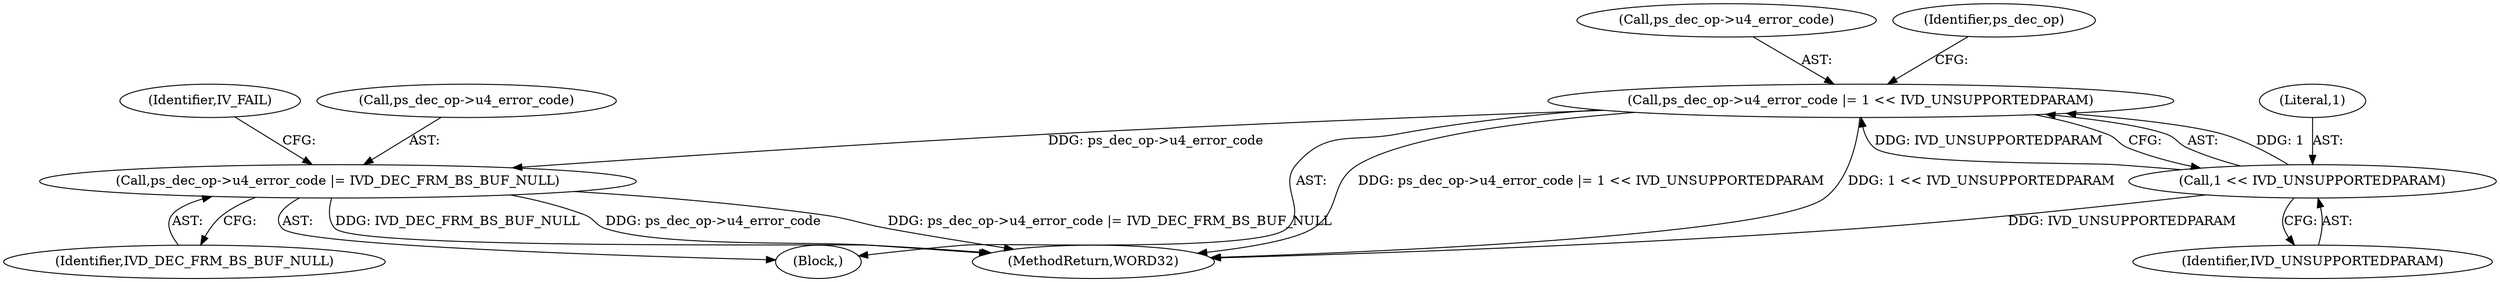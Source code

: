 digraph "0_Android_7554755536019e439433c515eeb44e701fb3bfb2@pointer" {
"1000273" [label="(Call,ps_dec_op->u4_error_code |= IVD_DEC_FRM_BS_BUF_NULL)"];
"1000266" [label="(Call,ps_dec_op->u4_error_code |= 1 << IVD_UNSUPPORTEDPARAM)"];
"1000270" [label="(Call,1 << IVD_UNSUPPORTEDPARAM)"];
"1000267" [label="(Call,ps_dec_op->u4_error_code)"];
"1000275" [label="(Identifier,ps_dec_op)"];
"1000271" [label="(Literal,1)"];
"1000272" [label="(Identifier,IVD_UNSUPPORTEDPARAM)"];
"1000279" [label="(Identifier,IV_FAIL)"];
"1002142" [label="(MethodReturn,WORD32)"];
"1000270" [label="(Call,1 << IVD_UNSUPPORTEDPARAM)"];
"1000265" [label="(Block,)"];
"1000266" [label="(Call,ps_dec_op->u4_error_code |= 1 << IVD_UNSUPPORTEDPARAM)"];
"1000274" [label="(Call,ps_dec_op->u4_error_code)"];
"1000273" [label="(Call,ps_dec_op->u4_error_code |= IVD_DEC_FRM_BS_BUF_NULL)"];
"1000277" [label="(Identifier,IVD_DEC_FRM_BS_BUF_NULL)"];
"1000273" -> "1000265"  [label="AST: "];
"1000273" -> "1000277"  [label="CFG: "];
"1000274" -> "1000273"  [label="AST: "];
"1000277" -> "1000273"  [label="AST: "];
"1000279" -> "1000273"  [label="CFG: "];
"1000273" -> "1002142"  [label="DDG: ps_dec_op->u4_error_code"];
"1000273" -> "1002142"  [label="DDG: ps_dec_op->u4_error_code |= IVD_DEC_FRM_BS_BUF_NULL"];
"1000273" -> "1002142"  [label="DDG: IVD_DEC_FRM_BS_BUF_NULL"];
"1000266" -> "1000273"  [label="DDG: ps_dec_op->u4_error_code"];
"1000266" -> "1000265"  [label="AST: "];
"1000266" -> "1000270"  [label="CFG: "];
"1000267" -> "1000266"  [label="AST: "];
"1000270" -> "1000266"  [label="AST: "];
"1000275" -> "1000266"  [label="CFG: "];
"1000266" -> "1002142"  [label="DDG: ps_dec_op->u4_error_code |= 1 << IVD_UNSUPPORTEDPARAM"];
"1000266" -> "1002142"  [label="DDG: 1 << IVD_UNSUPPORTEDPARAM"];
"1000270" -> "1000266"  [label="DDG: 1"];
"1000270" -> "1000266"  [label="DDG: IVD_UNSUPPORTEDPARAM"];
"1000270" -> "1000272"  [label="CFG: "];
"1000271" -> "1000270"  [label="AST: "];
"1000272" -> "1000270"  [label="AST: "];
"1000270" -> "1002142"  [label="DDG: IVD_UNSUPPORTEDPARAM"];
}
